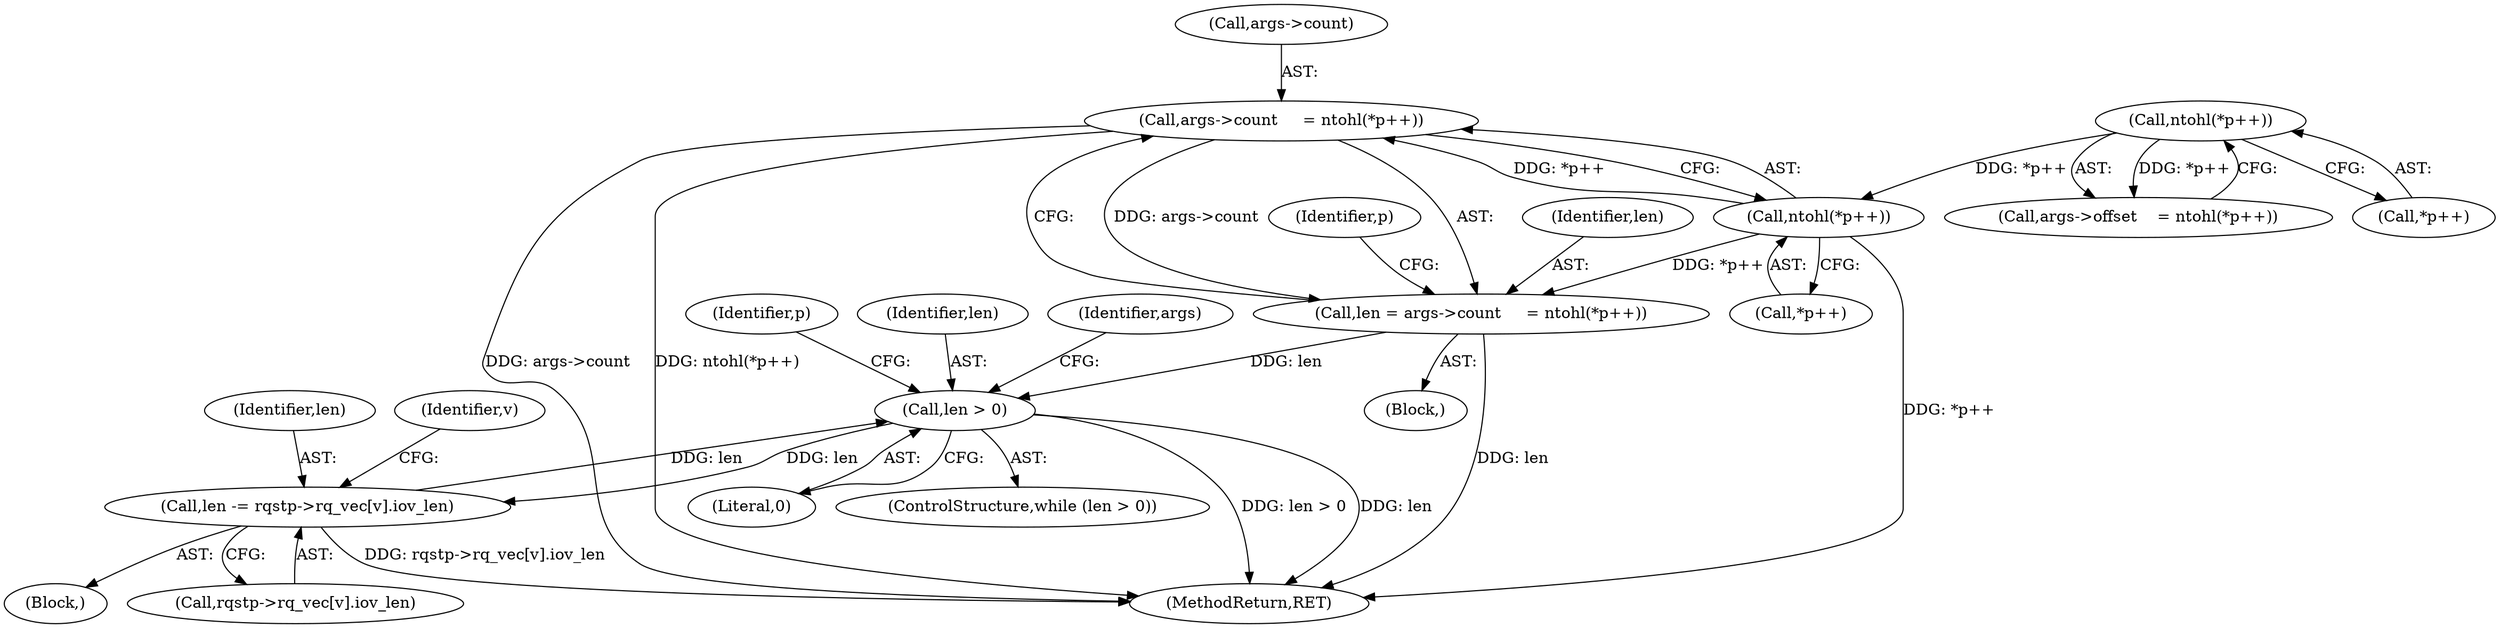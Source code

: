 digraph "0_linux_c70422f760c120480fee4de6c38804c72aa26bc1_15@pointer" {
"1000132" [label="(Call,args->count     = ntohl(*p++))"];
"1000136" [label="(Call,ntohl(*p++))"];
"1000126" [label="(Call,ntohl(*p++))"];
"1000130" [label="(Call,len = args->count     = ntohl(*p++))"];
"1000153" [label="(Call,len > 0)"];
"1000175" [label="(Call,len -= rqstp->rq_vec[v].iov_len)"];
"1000188" [label="(Identifier,args)"];
"1000126" [label="(Call,ntohl(*p++))"];
"1000175" [label="(Call,len -= rqstp->rq_vec[v].iov_len)"];
"1000122" [label="(Call,args->offset    = ntohl(*p++))"];
"1000177" [label="(Call,rqstp->rq_vec[v].iov_len)"];
"1000137" [label="(Call,*p++)"];
"1000130" [label="(Call,len = args->count     = ntohl(*p++))"];
"1000155" [label="(Literal,0)"];
"1000141" [label="(Identifier,p)"];
"1000156" [label="(Block,)"];
"1000136" [label="(Call,ntohl(*p++))"];
"1000153" [label="(Call,len > 0)"];
"1000133" [label="(Call,args->count)"];
"1000131" [label="(Identifier,len)"];
"1000159" [label="(Identifier,p)"];
"1000127" [label="(Call,*p++)"];
"1000106" [label="(Block,)"];
"1000154" [label="(Identifier,len)"];
"1000176" [label="(Identifier,len)"];
"1000132" [label="(Call,args->count     = ntohl(*p++))"];
"1000152" [label="(ControlStructure,while (len > 0))"];
"1000185" [label="(Identifier,v)"];
"1000193" [label="(MethodReturn,RET)"];
"1000132" -> "1000130"  [label="AST: "];
"1000132" -> "1000136"  [label="CFG: "];
"1000133" -> "1000132"  [label="AST: "];
"1000136" -> "1000132"  [label="AST: "];
"1000130" -> "1000132"  [label="CFG: "];
"1000132" -> "1000193"  [label="DDG: args->count"];
"1000132" -> "1000193"  [label="DDG: ntohl(*p++)"];
"1000132" -> "1000130"  [label="DDG: args->count"];
"1000136" -> "1000132"  [label="DDG: *p++"];
"1000136" -> "1000137"  [label="CFG: "];
"1000137" -> "1000136"  [label="AST: "];
"1000136" -> "1000193"  [label="DDG: *p++"];
"1000136" -> "1000130"  [label="DDG: *p++"];
"1000126" -> "1000136"  [label="DDG: *p++"];
"1000126" -> "1000122"  [label="AST: "];
"1000126" -> "1000127"  [label="CFG: "];
"1000127" -> "1000126"  [label="AST: "];
"1000122" -> "1000126"  [label="CFG: "];
"1000126" -> "1000122"  [label="DDG: *p++"];
"1000130" -> "1000106"  [label="AST: "];
"1000131" -> "1000130"  [label="AST: "];
"1000141" -> "1000130"  [label="CFG: "];
"1000130" -> "1000193"  [label="DDG: len"];
"1000130" -> "1000153"  [label="DDG: len"];
"1000153" -> "1000152"  [label="AST: "];
"1000153" -> "1000155"  [label="CFG: "];
"1000154" -> "1000153"  [label="AST: "];
"1000155" -> "1000153"  [label="AST: "];
"1000159" -> "1000153"  [label="CFG: "];
"1000188" -> "1000153"  [label="CFG: "];
"1000153" -> "1000193"  [label="DDG: len > 0"];
"1000153" -> "1000193"  [label="DDG: len"];
"1000175" -> "1000153"  [label="DDG: len"];
"1000153" -> "1000175"  [label="DDG: len"];
"1000175" -> "1000156"  [label="AST: "];
"1000175" -> "1000177"  [label="CFG: "];
"1000176" -> "1000175"  [label="AST: "];
"1000177" -> "1000175"  [label="AST: "];
"1000185" -> "1000175"  [label="CFG: "];
"1000175" -> "1000193"  [label="DDG: rqstp->rq_vec[v].iov_len"];
}
